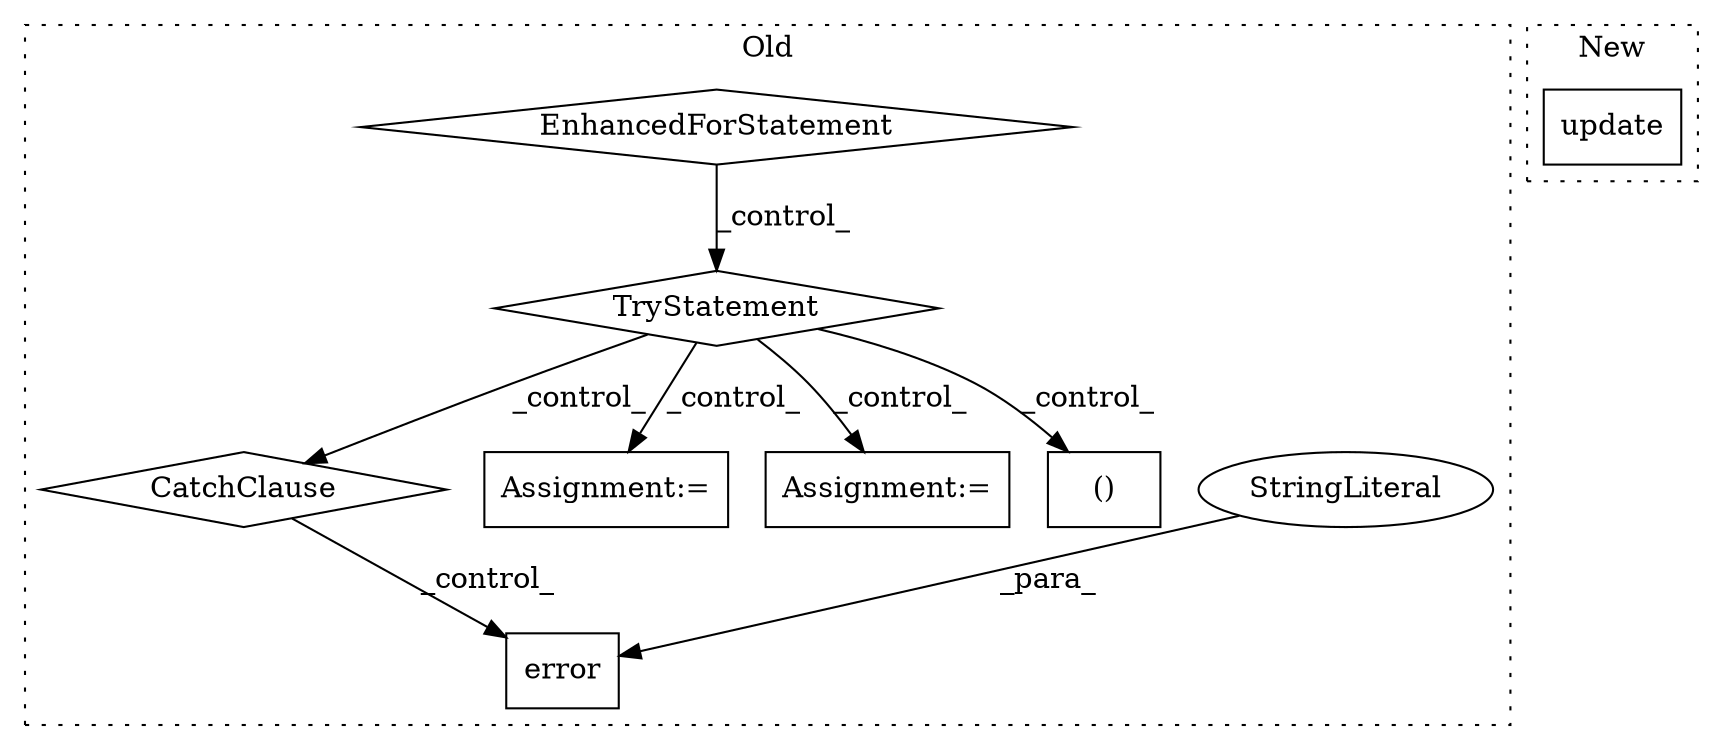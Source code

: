 digraph G {
subgraph cluster0 {
1 [label="error" a="32" s="1797,1866" l="6,1" shape="box"];
3 [label="StringLiteral" a="45" s="1803" l="53" shape="ellipse"];
4 [label="CatchClause" a="12" s="1742,1770" l="13,2" shape="diamond"];
5 [label="TryStatement" a="54" s="1368" l="4" shape="diamond"];
6 [label="Assignment:=" a="7" s="1515" l="1" shape="box"];
7 [label="Assignment:=" a="7" s="1387" l="1" shape="box"];
8 [label="()" a="106" s="1615" l="25" shape="box"];
9 [label="EnhancedForStatement" a="70" s="1189,1280" l="53,2" shape="diamond"];
label = "Old";
style="dotted";
}
subgraph cluster1 {
2 [label="update" a="32" s="1231,1243" l="7,1" shape="box"];
label = "New";
style="dotted";
}
3 -> 1 [label="_para_"];
4 -> 1 [label="_control_"];
5 -> 8 [label="_control_"];
5 -> 4 [label="_control_"];
5 -> 7 [label="_control_"];
5 -> 6 [label="_control_"];
9 -> 5 [label="_control_"];
}